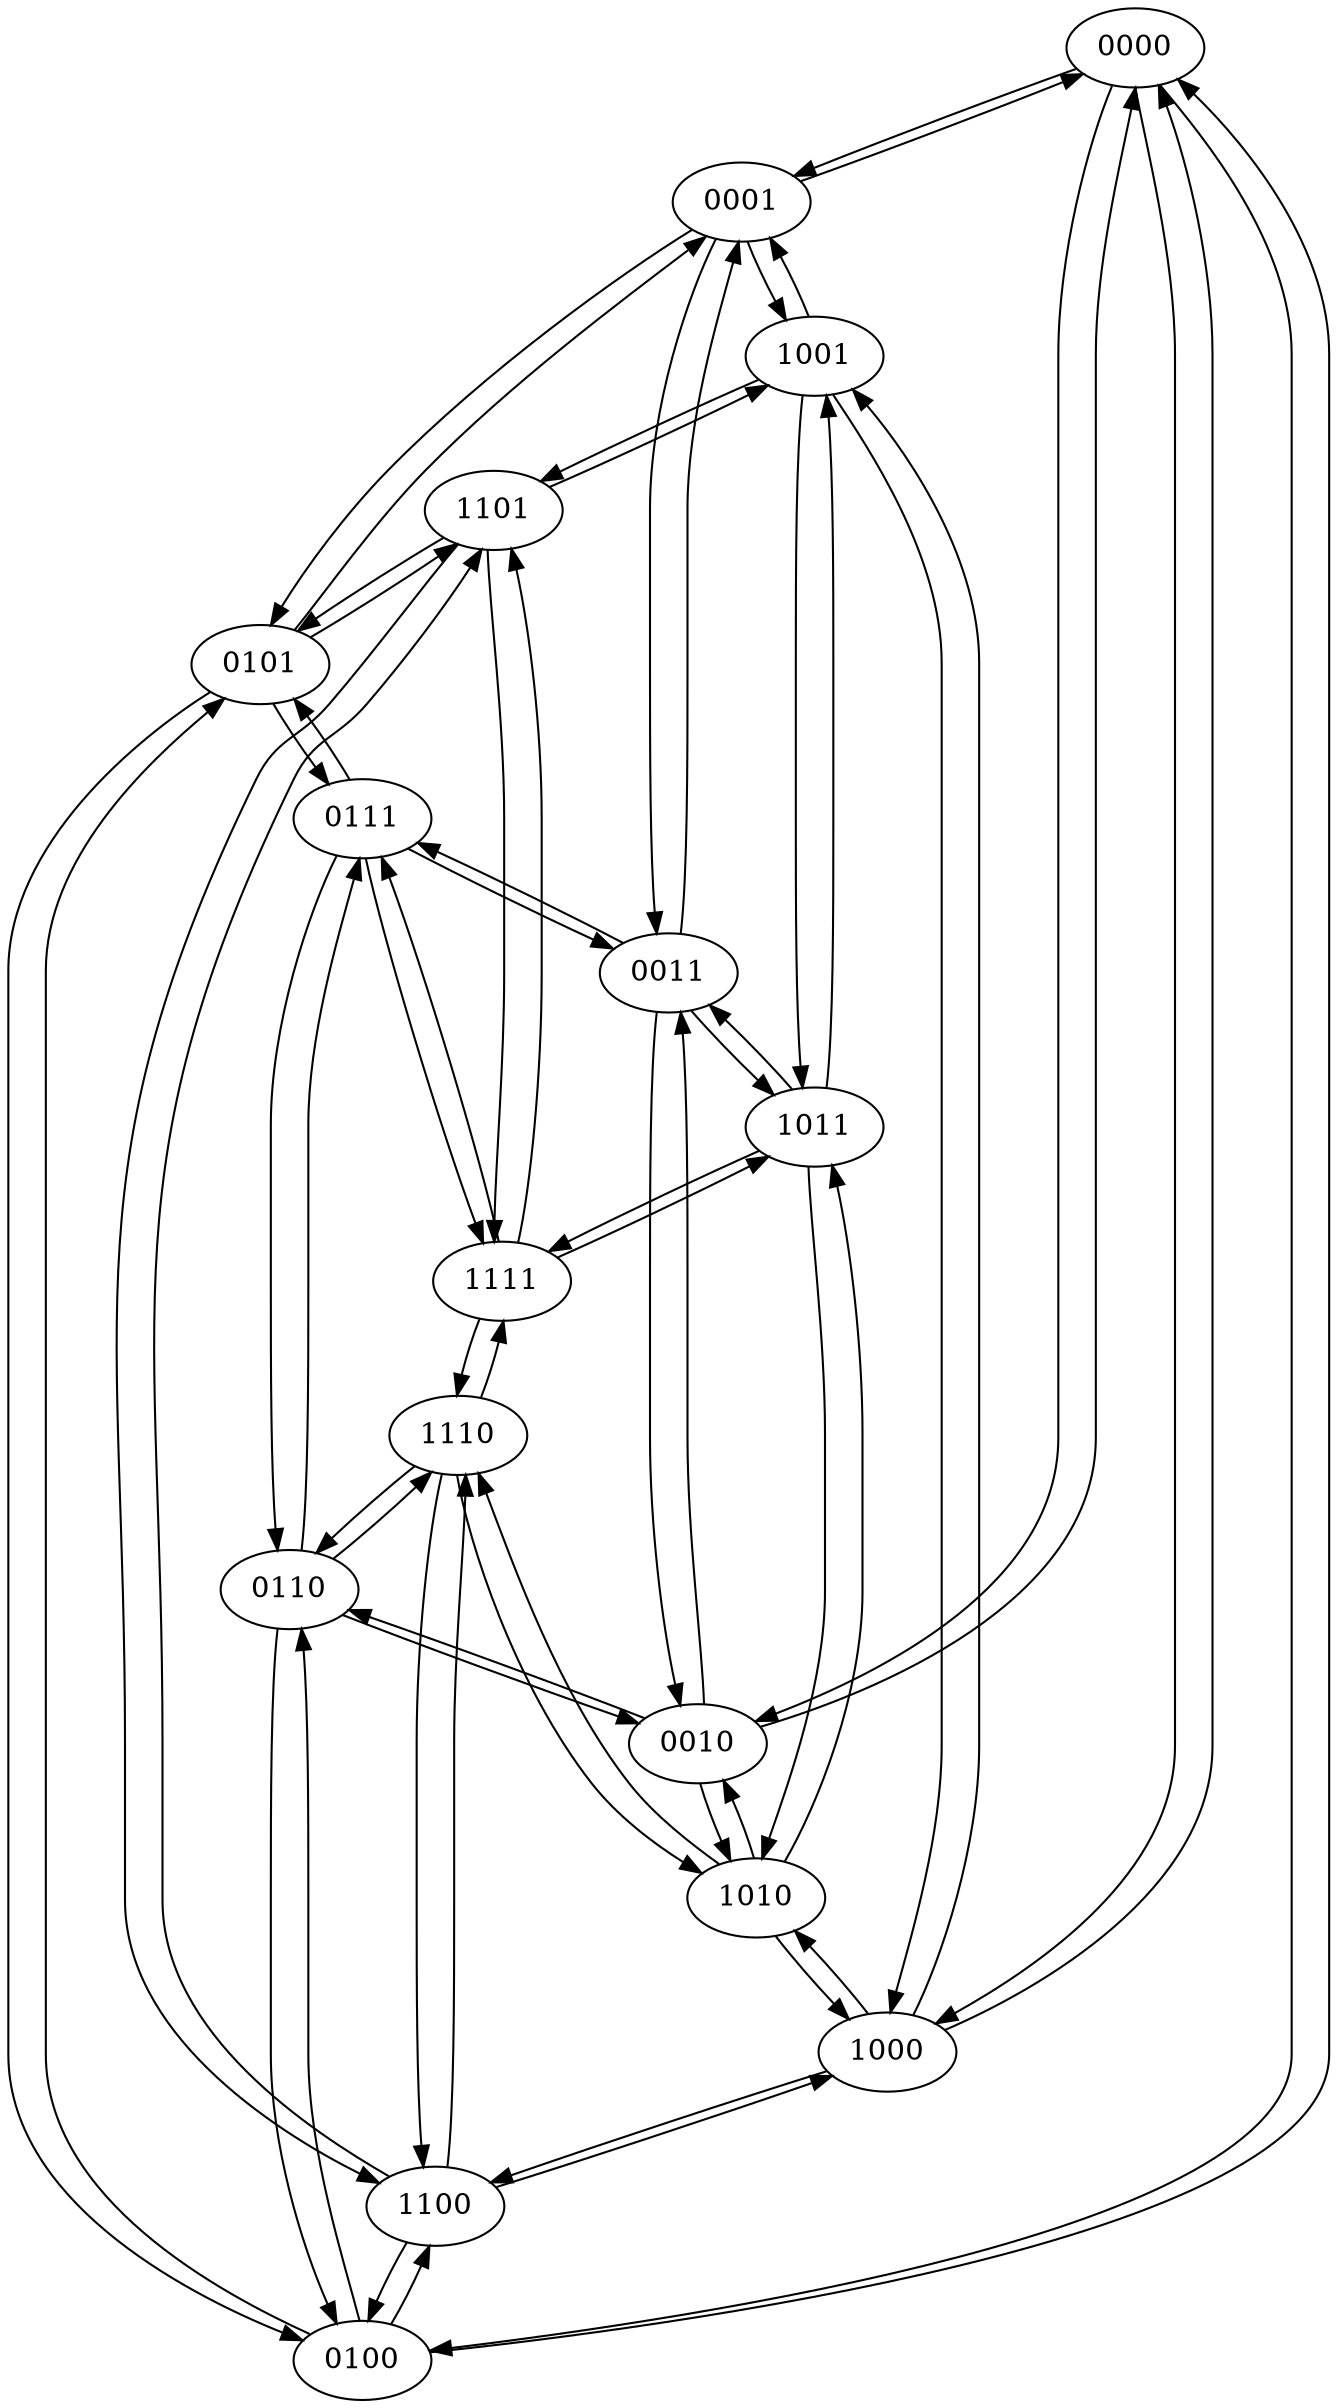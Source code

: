 digraph dsgraph {
	node [label="\N"];
	graph [bb="0,0,626,1148"];
	0000 [pos="533,1129", width="0.86111", height="0.52778"];
	0001 [pos="347,1055", width="0.86111", height="0.52778"];
	0010 [pos="325,315", width="0.86111", height="0.52778"];
	0011 [pos="313,685", width="0.86111", height="0.52778"];
	0100 [pos="167,19", width="0.86111", height="0.52778"];
	0101 [pos="121,833", width="0.86111", height="0.52778"];
	0110 [pos="133,389", width="0.86111", height="0.52778"];
	0111 [pos="161,759", width="0.86111", height="0.52778"];
	1000 [pos="401,167", width="0.86111", height="0.52778"];
	1001 [pos="381,981", width="0.86111", height="0.52778"];
	1010 [pos="353,241", width="0.86111", height="0.52778"];
	1011 [pos="381,611", width="0.86111", height="0.52778"];
	1100 [pos="201,93", width="0.86111", height="0.52778"];
	1101 [pos="245,907", width="0.86111", height="0.52778"];
	1110 [pos="212,463", width="0.86111", height="0.52778"];
	1111 [pos="223,537", width="0.86111", height="0.52778"];
	0001 -> 0000 [index=1, pos="e,508.23,1117.1 374.39,1064.1 407.47,1076.3 462.79,1098.1 498.66,1113.1"];
	0010 -> 0000 [index=2, pos="e,532.85,1109.6 353.77,322.14 406.87,338.39 514,383.1 514,463 514,981 514,981 514,981 514,1022.7 524.86,1069.9 530.88,1099.5"];
	0100 -> 0000 [index=3, pos="e,553.51,1114.6 197.95,21.967 301.17,33.267 626,77.562 626,167 626,981 626,981 626,981 626,1031.5 588.55,1080.5 560.98,1107.6"];
	0000 -> 0001 [index=1, pos="e,371.65,1066.8 505.58,1119.9 472.46,1107.7 417.06,1085.8 381.21,1070.9"];
	0011 -> 0001 [index=2, pos="e,345.55,1035.7 318.82,703.69 322,731.77 322,786.49 322,833 322,907 322,907 322,907 322,949.03 335.19,996.11 342.96,1025.6"];
	0101 -> 0001 [index=3, pos="e,332.7,1037.7 140.26,848.24 159.08,867.01 187.73,899.65 214,926 251.89,964 298.32,1005.3 325.3,1030.6"];
	0000 -> 0010 [index=2, pos="e,351.69,324.97 521.57,1111 510.15,1083.3 496,1028.6 496,981 496,981 496,981 496,463 496,392.07 411.59,348.88 361.26,328.7"];
	0011 -> 0010 [index=1, pos="e,316.69,333.65 307.18,666.31 304,638.23 304,583.51 304,537 304,537 304,537 304,463 304,421.44 308.76,373.54 314.53,343.76"];
	0110 -> 0010 [index=3, pos="e,297.26,323.93 157.94,377.44 190.98,363.85 249.17,341.41 287.49,327.45"];
	0001 -> 0011 [index=2, pos="e,307.18,703.69 334.57,1037.5 321.37,1010.1 304,955.25 304,907 304,907 304,907 304,833 304,791.58 304,743.64 306.25,713.81"];
	0010 -> 0011 [index=1, pos="e,318.82,666.31 328.33,334.12 327.93,362.28 322,416.6 322,463 322,537 322,537 322,537 322,578.42 322,626.36 319.75,656.19"];
	0111 -> 0011 [index=3, pos="e,286.95,695.32 183.19,745.6 208.03,732.61 248.32,712.97 277.51,699.6"];
	0000 -> 0100 [index=3, pos="e,197.71,22.799 545.3,1111.2 566.93,1085.2 608,1033.9 608,981 608,981 608,981 608,167 608,82.349 317.01,38.138 207.71,24.066"];
	0101 -> 0100 [index=1, pos="e,139.34,27.721 97.185,820.77 61.694,798.09 0,746.22 0,685 0,685 0,685 0,167 0,98.29 80.573,52.24 129.92,31.525"];
	0110 -> 0100 [index=2, pos="e,154.57,36.471 127.18,370.31 124,342.23 124,287.51 124,241 124,241 124,241 124,167 124,123.65 138.02,74.939 150.44,45.631"];
	0001 -> 0101 [index=3, pos="e,129.87,851.31 325.22,1041.2 294.88,1018.1 239.74,969.87 196,926 174.32,904.26 151.02,878.23 135.98,859.24"];
	0100 -> 0101 [index=1, pos="e,103.12,816.95 142.54,30.958 100.07,51.391 18,97.655 18,167 18,685 18,685 18,685 18,738.24 64.659,784.41 95.326,810.46"];
	0111 -> 0101 [index=2, pos="e,135.84,816.21 156.68,778.07 152.67,787.01 147,797.79 141.28,807.42"];
	0010 -> 0110 [index=3, pos="e,160.74,380.07 300.2,326.51 267.18,340.08 208.89,362.57 170.52,376.54"];
	0100 -> 0110 [index=2, pos="e,138.82,370.31 165.55,38.306 158.62,66.253 142,119.81 142,167 142,241 142,241 142,241 142,282.42 142,330.36 139.75,360.19"];
	0111 -> 0110 [index=1, pos="e,127.18,407.69 149.57,740.98 138.15,713.32 124,658.59 124,611 124,611 124,611 124,537 124,495.58 124,447.64 126.25,417.81"];
	0011 -> 0111 [index=3, pos="e,187.33,748.55 290.82,698.4 266.05,711.34 225.94,730.9 196.76,744.27"];
	0101 -> 0111 [index=2, pos="e,146.21,775.73 125.31,813.94 129.37,804.89 135.13,793.96 140.93,784.23"];
	0110 -> 0111 [index=1, pos="e,160.85,739.59 138.82,407.69 142,435.77 142,490.49 142,537 142,611 142,611 142,611 142,652.69 152.86,699.85 158.88,729.5"];
	1001 -> 1000 [index=1, pos="e,405.49,185.99 389.83,962.62 406.75,935.81 440,883.62 440,833 440,833 440,833 440,315 440,271.75 421.22,224.7 409.36,195.53"];
	1010 -> 1000 [index=2, pos="e,384.64,183.4 359.16,222.33 364.3,213.05 371.49,201.73 378.54,191.74"];
	1100 -> 1000 [index=3, pos="e,375.63,155.76 228.67,101.57 264.65,113.92 327.12,136.91 366.22,152.08"];
	1000 -> 1001 [index=1, pos="e,399.39,965.23 415.91,183.74 433.2,210.59 458,265.3 458,315 458,833 458,833 458,833 458,880.61 428.58,929.62 405.88,957.59"];
	1011 -> 1001 [index=2, pos="e,386.82,962.31 386.82,629.69 390,657.77 390,712.49 390,759 390,833 390,833 390,833 390,874.42 390,922.36 387.75,952.19"];
	1101 -> 1001 [index=3, pos="e,360.24,966.73 270.36,918.09 293.43,929.58 327.21,947.78 351.45,961.65"];
	1000 -> 1010 [index=2, pos="e,369.37,224.58 394.81,185.72 389.68,194.98 382.5,206.29 375.46,216.25"];
	1011 -> 1010 [index=1, pos="e,355.76,260.18 377.67,591.88 378.07,563.72 384,509.4 384,463 384,463 384,463 384,389 384,346.38 368.35,299.18 358.83,269.8"];
	1110 -> 1010 [index=3, pos="e,327.59,252.16 211.65,443.92 217.47,411.2 239.93,343.31 276,296 287.54,280.86 304.09,267.36 319.03,257.52"];
	1001 -> 1011 [index=2, pos="e,375.18,629.69 375.18,962.31 372,934.23 372,879.51 372,833 372,833 372,833 372,759 372,717.58 372,669.64 374.25,639.81"];
	1010 -> 1011 [index=1, pos="e,389.31,592.35 366.62,258.36 381.56,285.59 402,340.29 402,389 402,463 402,463 402,463 402,504.56 397.24,552.46 391.47,582.24"];
	1111 -> 1011 [index=3, pos="e,358.41,597.94 249.33,547.08 276.93,558.98 319.99,578.99 349.38,593.46"];
	1000 -> 1100 [index=3, pos="e,226.34,104.23 373.14,158.37 337.13,145.99 274.77,123.05 235.73,107.9"];
	1101 -> 1100 [index=1, pos="e,174.87,103.4 225.76,891.74 206.96,872.95 178.33,840.28 152,814 135.07,797.1 123.27,799.1 112,778 29.721,623.92 56,563.67 56,389\
 56,389 56,389 56,241 56,178.42 122.74,130.89 165.81,108.03"];
	1110 -> 1100 [index=2, pos="e,195.18,111.69 203.9,444.34 197.5,416.31 192,361.64 192,315 192,315 192,315 192,241 192,199.58 192,151.64 194.25,121.81"];
	1001 -> 1101 [index=3, pos="e,265.65,921.2 355.66,969.92 332.56,958.41 298.69,940.17 274.43,926.29"];
	1100 -> 1101 [index=1, pos="e,236.15,888.66 179.54,106.85 143.12,129.22 74,177.32 74,241 74,389 74,389 74,389 74,563.67 47.721,623.92 130,778 141.27,799.1 153.07\
,797.1 170,814 191.73,835.69 215.03,861.73 230.05,880.73"];
	1111 -> 1101 [index=2, pos="e,250.82,888.31 233.22,555.1 242.88,582.86 254,637.72 254,685 254,759 254,759 254,759 254,800.42 254,848.36 251.75,878.19"];
	1010 -> 1110 [index=3, pos="e,222.11,444.96 335.71,256.91 322.78,266.79 305.78,280.54 294,296 260.82,339.51 239.16,400.44 225.82,435.4"];
	1100 -> 1110 [index=2, pos="e,215.54,443.88 206.82,111.69 210,139.77 210,194.49 210,241 210,315 210,315 210,315 210,356.31 214.31,403.92 215.33,433.74"];
	1111 -> 1110 [index=1, pos="e,208.85,482.11 214.37,518.71 212.4,510.71 210.74,501.13 209.72,492.19"];
	1011 -> 1111 [index=3, pos="e,245.73,550.13 354.55,600.87 326.98,588.97 284.08,569.04 254.74,554.6"];
	1101 -> 1111 [index=2, pos="e,221.79,556.02 239.18,888.31 236,860.23 236,805.51 236,759 236,759 236,759 236,685 236,643.36 227.37,595.83 223.13,566.12"];
	1110 -> 1111 [index=1, pos="e,226.16,517.94 220.68,481.48 222.64,489.47 224.28,499.02 225.29,507.92"];
	0000 -> 1000 [index=4, pos="e,425.49,178.68 533.15,1109.6 538.31,1081.5 552,1027.8 552,981 552,981 552,981 552,315 552,249.65 479.17,205.11 434.55,183.05"];
	1000 -> 0000 [index=4, pos="e,544.43,1111 428.95,175.64 477.17,193.96 570,241.21 570,315 570,981 570,981 570,981 570,1023.6 558.68,1071.9 548.12,1101.4"];
	0001 -> 1001 [index=4, pos="e,367.28,998.22 349.77,1035.9 352.98,1027.2 357.63,1016.7 362.45,1007.2"];
	1001 -> 0001 [index=4, pos="e,360.69,1037.8 378.2,1000.2 374.98,1008.9 370.33,1019.4 365.51,1028.8"];
	0010 -> 1010 [index=4, pos="e,340.56,258.47 326.22,295.94 328.68,287.36 332.39,277.08 336.37,267.75"];
	1010 -> 0010 [index=4, pos="e,337.48,297.46 351.73,260.23 349.27,268.77 345.58,278.98 341.64,288.25"];
	0011 -> 1011 [index=4, pos="e,361.66,626.01 323.58,667.09 331.95,656.87 343.67,643.98 354.42,633.13"];
	1011 -> 0011 [index=4, pos="e,332.31,670.02 370.27,629.09 361.9,639.3 350.22,652.14 339.51,662.93"];
	0100 -> 1100 [index=4, pos="e,198.23,73.943 180.72,36.221 185.46,44.605 190.45,54.907 194.46,64.423"];
	1100 -> 0100 [index=4, pos="e,169.8,38.153 187.31,75.837 182.58,67.471 177.59,57.185 173.58,47.672"];
	0101 -> 1101 [index=4, pos="e,225.46,892.02 145.85,844.79 166.42,856 195.39,873.09 216.79,886.52"];
	1101 -> 0101 [index=4, pos="e,140.58,848 220.26,895.27 199.71,884.08 170.69,866.96 149.25,853.51"];
	0110 -> 1110 [index=4, pos="e,199.12,445.46 153.88,403.43 165.7,413.3 180.25,426.63 191.92,438.18"];
	1110 -> 0110 [index=4, pos="e,145.7,406.35 191.31,448.73 179.41,438.81 164.7,425.33 152.94,413.68"];
	0111 -> 1111 [index=4, pos="e,213.9,555.48 162.38,739.69 169.95,700.36 194.73,610.84 210.49,565.08"];
	1111 -> 0111 [index=4, pos="e,170.13,740.45 221.63,556.28 214.07,595.57 189.3,685.05 173.54,730.85"];
}
